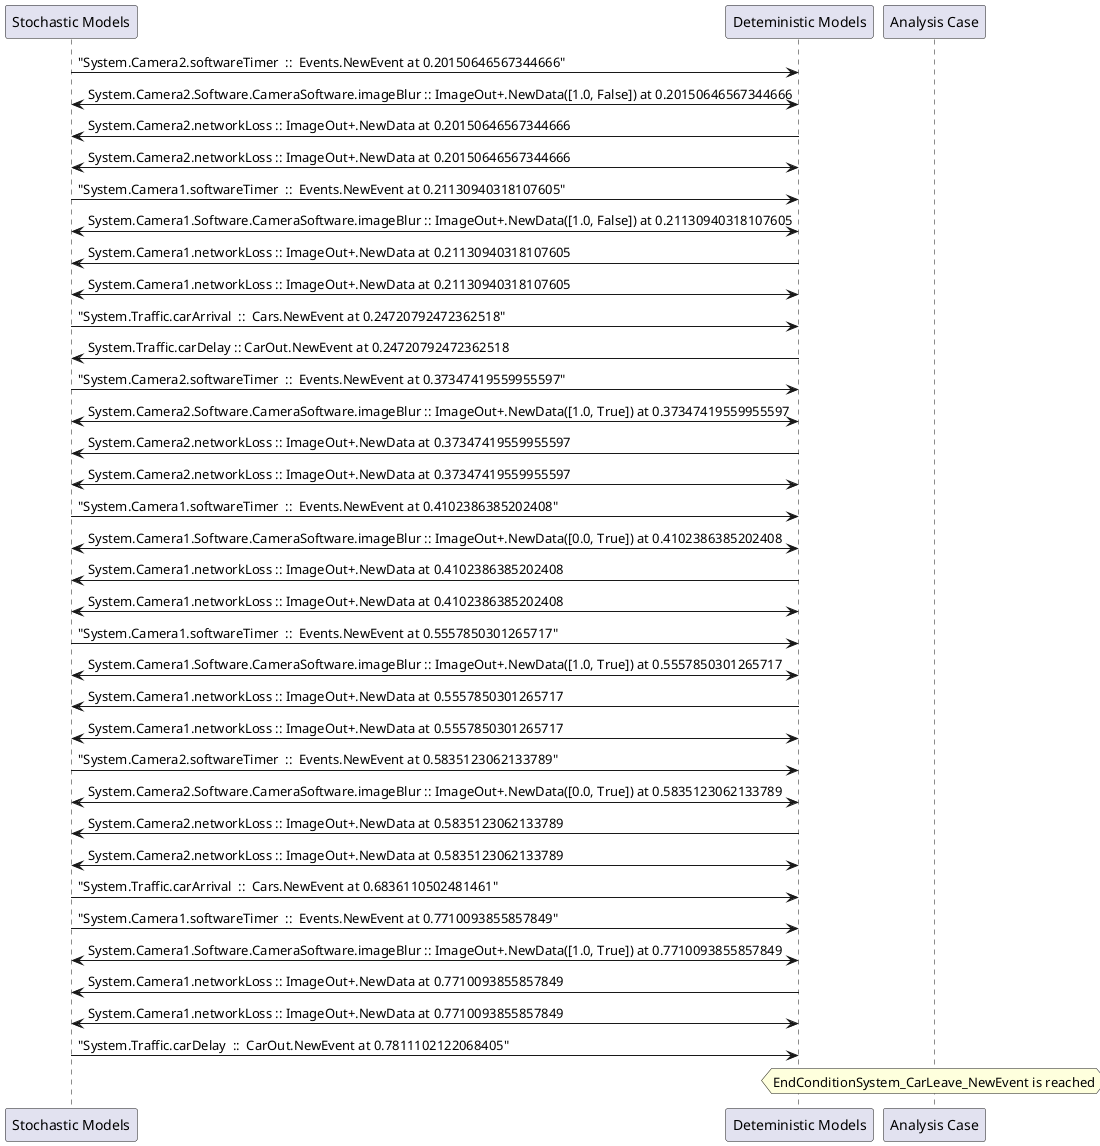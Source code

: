 
	@startuml
	participant "Stochastic Models" as stochmodel
	participant "Deteministic Models" as detmodel
	participant "Analysis Case" as analysis
	{4815_stop} stochmodel -> detmodel : "System.Camera2.softwareTimer  ::  Events.NewEvent at 0.20150646567344666"
detmodel <-> stochmodel : System.Camera2.Software.CameraSoftware.imageBlur :: ImageOut+.NewData([1.0, False]) at 0.20150646567344666
detmodel -> stochmodel : System.Camera2.networkLoss :: ImageOut+.NewData at 0.20150646567344666
detmodel <-> stochmodel : System.Camera2.networkLoss :: ImageOut+.NewData at 0.20150646567344666
{4799_stop} stochmodel -> detmodel : "System.Camera1.softwareTimer  ::  Events.NewEvent at 0.21130940318107605"
detmodel <-> stochmodel : System.Camera1.Software.CameraSoftware.imageBlur :: ImageOut+.NewData([1.0, False]) at 0.21130940318107605
detmodel -> stochmodel : System.Camera1.networkLoss :: ImageOut+.NewData at 0.21130940318107605
detmodel <-> stochmodel : System.Camera1.networkLoss :: ImageOut+.NewData at 0.21130940318107605
{4831_stop} stochmodel -> detmodel : "System.Traffic.carArrival  ::  Cars.NewEvent at 0.24720792472362518"
{4837_start} detmodel -> stochmodel : System.Traffic.carDelay :: CarOut.NewEvent at 0.24720792472362518
{4816_stop} stochmodel -> detmodel : "System.Camera2.softwareTimer  ::  Events.NewEvent at 0.37347419559955597"
detmodel <-> stochmodel : System.Camera2.Software.CameraSoftware.imageBlur :: ImageOut+.NewData([1.0, True]) at 0.37347419559955597
detmodel -> stochmodel : System.Camera2.networkLoss :: ImageOut+.NewData at 0.37347419559955597
detmodel <-> stochmodel : System.Camera2.networkLoss :: ImageOut+.NewData at 0.37347419559955597
{4800_stop} stochmodel -> detmodel : "System.Camera1.softwareTimer  ::  Events.NewEvent at 0.4102386385202408"
detmodel <-> stochmodel : System.Camera1.Software.CameraSoftware.imageBlur :: ImageOut+.NewData([0.0, True]) at 0.4102386385202408
detmodel -> stochmodel : System.Camera1.networkLoss :: ImageOut+.NewData at 0.4102386385202408
detmodel <-> stochmodel : System.Camera1.networkLoss :: ImageOut+.NewData at 0.4102386385202408
{4801_stop} stochmodel -> detmodel : "System.Camera1.softwareTimer  ::  Events.NewEvent at 0.5557850301265717"
detmodel <-> stochmodel : System.Camera1.Software.CameraSoftware.imageBlur :: ImageOut+.NewData([1.0, True]) at 0.5557850301265717
detmodel -> stochmodel : System.Camera1.networkLoss :: ImageOut+.NewData at 0.5557850301265717
detmodel <-> stochmodel : System.Camera1.networkLoss :: ImageOut+.NewData at 0.5557850301265717
{4817_stop} stochmodel -> detmodel : "System.Camera2.softwareTimer  ::  Events.NewEvent at 0.5835123062133789"
detmodel <-> stochmodel : System.Camera2.Software.CameraSoftware.imageBlur :: ImageOut+.NewData([0.0, True]) at 0.5835123062133789
detmodel -> stochmodel : System.Camera2.networkLoss :: ImageOut+.NewData at 0.5835123062133789
detmodel <-> stochmodel : System.Camera2.networkLoss :: ImageOut+.NewData at 0.5835123062133789
{4832_stop} stochmodel -> detmodel : "System.Traffic.carArrival  ::  Cars.NewEvent at 0.6836110502481461"
{4802_stop} stochmodel -> detmodel : "System.Camera1.softwareTimer  ::  Events.NewEvent at 0.7710093855857849"
detmodel <-> stochmodel : System.Camera1.Software.CameraSoftware.imageBlur :: ImageOut+.NewData([1.0, True]) at 0.7710093855857849
detmodel -> stochmodel : System.Camera1.networkLoss :: ImageOut+.NewData at 0.7710093855857849
detmodel <-> stochmodel : System.Camera1.networkLoss :: ImageOut+.NewData at 0.7710093855857849
{4837_stop} stochmodel -> detmodel : "System.Traffic.carDelay  ::  CarOut.NewEvent at 0.7811102122068405"
{4837_start} <-> {4837_stop} : delay
hnote over analysis 
EndConditionSystem_CarLeave_NewEvent is reached
endnote
@enduml